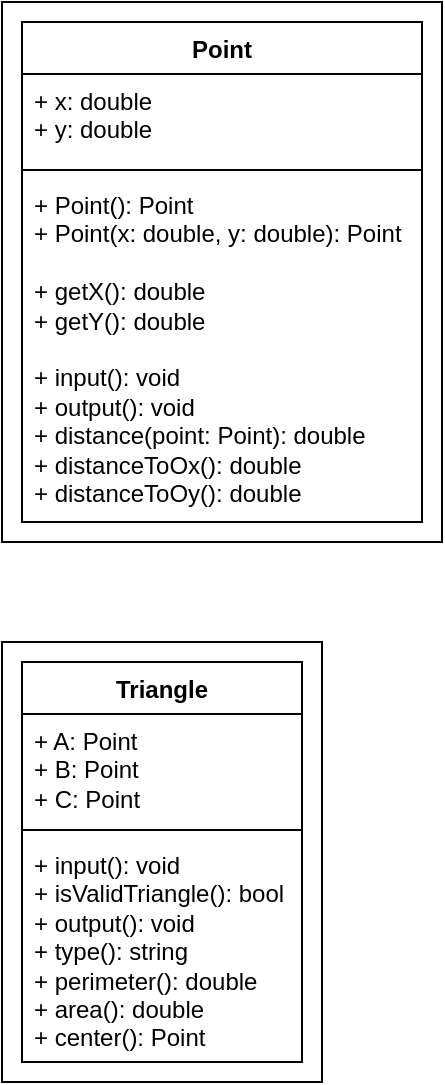 <mxfile version="24.7.7" pages="2">
  <diagram name="Ex2_Triangle" id="oyzXWK52f0JlwLLJVB0y">
    <mxGraphModel dx="302" dy="918" grid="1" gridSize="10" guides="1" tooltips="1" connect="1" arrows="1" fold="1" page="0" pageScale="1" pageWidth="850" pageHeight="1100" math="0" shadow="0">
      <root>
        <mxCell id="0" />
        <mxCell id="1" parent="0" />
        <mxCell id="XnaCu03kMr7z5BegtF6O-25" value="" style="group" vertex="1" connectable="0" parent="1">
          <mxGeometry x="150" y="310" width="160" height="220" as="geometry" />
        </mxCell>
        <mxCell id="XnaCu03kMr7z5BegtF6O-18" value="" style="rounded=0;whiteSpace=wrap;html=1;fillColor=none;" vertex="1" parent="XnaCu03kMr7z5BegtF6O-25">
          <mxGeometry width="160" height="220" as="geometry" />
        </mxCell>
        <mxCell id="XnaCu03kMr7z5BegtF6O-19" value="Triangle" style="swimlane;fontStyle=1;align=center;verticalAlign=top;childLayout=stackLayout;horizontal=1;startSize=26;horizontalStack=0;resizeParent=1;resizeParentMax=0;resizeLast=0;collapsible=1;marginBottom=0;whiteSpace=wrap;html=1;" vertex="1" parent="XnaCu03kMr7z5BegtF6O-25">
          <mxGeometry x="10" y="10" width="140" height="200" as="geometry" />
        </mxCell>
        <mxCell id="XnaCu03kMr7z5BegtF6O-20" value="+ A: Point&lt;div&gt;+ B: Point&lt;/div&gt;&lt;div&gt;+ C: Point&lt;/div&gt;" style="text;strokeColor=none;fillColor=none;align=left;verticalAlign=top;spacingLeft=4;spacingRight=4;overflow=hidden;rotatable=0;points=[[0,0.5],[1,0.5]];portConstraint=eastwest;whiteSpace=wrap;html=1;" vertex="1" parent="XnaCu03kMr7z5BegtF6O-19">
          <mxGeometry y="26" width="140" height="54" as="geometry" />
        </mxCell>
        <mxCell id="XnaCu03kMr7z5BegtF6O-21" value="" style="line;strokeWidth=1;fillColor=none;align=left;verticalAlign=middle;spacingTop=-1;spacingLeft=3;spacingRight=3;rotatable=0;labelPosition=right;points=[];portConstraint=eastwest;strokeColor=inherit;" vertex="1" parent="XnaCu03kMr7z5BegtF6O-19">
          <mxGeometry y="80" width="140" height="8" as="geometry" />
        </mxCell>
        <mxCell id="XnaCu03kMr7z5BegtF6O-22" value="&lt;div&gt;+ input(): void&lt;/div&gt;&lt;div&gt;+ isValidTriangle(): bool&lt;/div&gt;&lt;div&gt;+ output(): void&lt;/div&gt;&lt;div&gt;+ type(): string&lt;/div&gt;&lt;div&gt;+ perimeter(): double&lt;/div&gt;&lt;div&gt;+ area(): double&lt;/div&gt;&lt;div&gt;+ center(): Point&lt;/div&gt;" style="text;strokeColor=none;fillColor=none;align=left;verticalAlign=top;spacingLeft=4;spacingRight=4;overflow=hidden;rotatable=0;points=[[0,0.5],[1,0.5]];portConstraint=eastwest;whiteSpace=wrap;html=1;" vertex="1" parent="XnaCu03kMr7z5BegtF6O-19">
          <mxGeometry y="88" width="140" height="112" as="geometry" />
        </mxCell>
        <mxCell id="MtnGRKiRUojX5UHZUK15-1" value="" style="group" vertex="1" connectable="0" parent="1">
          <mxGeometry x="150" y="-10" width="220" height="270" as="geometry" />
        </mxCell>
        <mxCell id="XnaCu03kMr7z5BegtF6O-9" value="" style="rounded=0;whiteSpace=wrap;html=1;fillColor=none;" vertex="1" parent="MtnGRKiRUojX5UHZUK15-1">
          <mxGeometry width="220" height="270" as="geometry" />
        </mxCell>
        <mxCell id="XnaCu03kMr7z5BegtF6O-5" value="Point" style="swimlane;fontStyle=1;align=center;verticalAlign=top;childLayout=stackLayout;horizontal=1;startSize=26;horizontalStack=0;resizeParent=1;resizeParentMax=0;resizeLast=0;collapsible=1;marginBottom=0;whiteSpace=wrap;html=1;" vertex="1" parent="MtnGRKiRUojX5UHZUK15-1">
          <mxGeometry x="10" y="10" width="200" height="250" as="geometry" />
        </mxCell>
        <mxCell id="XnaCu03kMr7z5BegtF6O-6" value="+ x: double&lt;div&gt;+ y: double&lt;/div&gt;" style="text;strokeColor=none;fillColor=none;align=left;verticalAlign=top;spacingLeft=4;spacingRight=4;overflow=hidden;rotatable=0;points=[[0,0.5],[1,0.5]];portConstraint=eastwest;whiteSpace=wrap;html=1;" vertex="1" parent="XnaCu03kMr7z5BegtF6O-5">
          <mxGeometry y="26" width="200" height="44" as="geometry" />
        </mxCell>
        <mxCell id="XnaCu03kMr7z5BegtF6O-7" value="" style="line;strokeWidth=1;fillColor=none;align=left;verticalAlign=middle;spacingTop=-1;spacingLeft=3;spacingRight=3;rotatable=0;labelPosition=right;points=[];portConstraint=eastwest;strokeColor=inherit;" vertex="1" parent="XnaCu03kMr7z5BegtF6O-5">
          <mxGeometry y="70" width="200" height="8" as="geometry" />
        </mxCell>
        <mxCell id="XnaCu03kMr7z5BegtF6O-8" value="+ Point(): Point&lt;div&gt;+ Point(x: double, y: double): Point&lt;/div&gt;&lt;div&gt;&lt;br&gt;&lt;/div&gt;&lt;div&gt;+ getX(): double&lt;/div&gt;&lt;div&gt;+ getY(): double&lt;/div&gt;&lt;div&gt;&lt;br&gt;&lt;/div&gt;&lt;div&gt;+ input(): void&lt;/div&gt;&lt;div&gt;+ output(): void&lt;/div&gt;&lt;div&gt;+ distance(point: Point): double&lt;/div&gt;&lt;div&gt;+&amp;nbsp;&lt;span style=&quot;background-color: initial;&quot;&gt;distanceToOx(): double&lt;/span&gt;&lt;/div&gt;&lt;div&gt;&lt;span style=&quot;background-color: initial;&quot;&gt;+&amp;nbsp;&lt;/span&gt;&lt;span style=&quot;background-color: initial;&quot;&gt;distanceToOy(): double&lt;/span&gt;&lt;/div&gt;" style="text;strokeColor=none;fillColor=none;align=left;verticalAlign=top;spacingLeft=4;spacingRight=4;overflow=hidden;rotatable=0;points=[[0,0.5],[1,0.5]];portConstraint=eastwest;whiteSpace=wrap;html=1;" vertex="1" parent="XnaCu03kMr7z5BegtF6O-5">
          <mxGeometry y="78" width="200" height="172" as="geometry" />
        </mxCell>
      </root>
    </mxGraphModel>
  </diagram>
  <diagram id="NPgG1Dgcb46q9W4nAPOs" name="Ex3_LinkedListQueue ">
    <mxGraphModel dx="302" dy="918" grid="1" gridSize="10" guides="1" tooltips="1" connect="1" arrows="1" fold="1" page="0" pageScale="1" pageWidth="850" pageHeight="1100" math="0" shadow="0">
      <root>
        <mxCell id="0" />
        <mxCell id="1" parent="0" />
        <mxCell id="XgJvIqZEHtsm8HV0wVoD-2" value="" style="group" vertex="1" connectable="0" parent="1">
          <mxGeometry x="150" y="-10" width="190" height="200" as="geometry" />
        </mxCell>
        <mxCell id="myrrFzfkgvOB89NJChDJ-2" value="" style="rounded=0;whiteSpace=wrap;html=1;fillColor=none;" vertex="1" parent="XgJvIqZEHtsm8HV0wVoD-2">
          <mxGeometry width="190" height="200" as="geometry" />
        </mxCell>
        <mxCell id="myrrFzfkgvOB89NJChDJ-3" value="Node" style="swimlane;fontStyle=1;align=center;verticalAlign=top;childLayout=stackLayout;horizontal=1;startSize=26;horizontalStack=0;resizeParent=1;resizeParentMax=0;resizeLast=0;collapsible=1;marginBottom=0;whiteSpace=wrap;html=1;" vertex="1" parent="XgJvIqZEHtsm8HV0wVoD-2">
          <mxGeometry x="10" y="10" width="170" height="180" as="geometry" />
        </mxCell>
        <mxCell id="myrrFzfkgvOB89NJChDJ-4" value="+ key: int&lt;div&gt;+ next: Node*&lt;/div&gt;" style="text;strokeColor=none;fillColor=none;align=left;verticalAlign=top;spacingLeft=4;spacingRight=4;overflow=hidden;rotatable=0;points=[[0,0.5],[1,0.5]];portConstraint=eastwest;whiteSpace=wrap;html=1;" vertex="1" parent="myrrFzfkgvOB89NJChDJ-3">
          <mxGeometry y="26" width="170" height="44" as="geometry" />
        </mxCell>
        <mxCell id="myrrFzfkgvOB89NJChDJ-5" value="" style="line;strokeWidth=1;fillColor=none;align=left;verticalAlign=middle;spacingTop=-1;spacingLeft=3;spacingRight=3;rotatable=0;labelPosition=right;points=[];portConstraint=eastwest;strokeColor=inherit;" vertex="1" parent="myrrFzfkgvOB89NJChDJ-3">
          <mxGeometry y="70" width="170" height="8" as="geometry" />
        </mxCell>
        <mxCell id="myrrFzfkgvOB89NJChDJ-6" value="+ Node(data: int): Node&lt;div&gt;&lt;br&gt;&lt;/div&gt;&lt;div&gt;+ setNext(node: Node*): void&lt;/div&gt;&lt;div&gt;&lt;br&gt;&lt;/div&gt;&lt;div&gt;+ getKey(): int&lt;/div&gt;&lt;div&gt;+ getNext(): Node*&lt;/div&gt;" style="text;strokeColor=none;fillColor=none;align=left;verticalAlign=top;spacingLeft=4;spacingRight=4;overflow=hidden;rotatable=0;points=[[0,0.5],[1,0.5]];portConstraint=eastwest;whiteSpace=wrap;html=1;" vertex="1" parent="myrrFzfkgvOB89NJChDJ-3">
          <mxGeometry y="78" width="170" height="102" as="geometry" />
        </mxCell>
        <mxCell id="XgJvIqZEHtsm8HV0wVoD-9" value="" style="group" vertex="1" connectable="0" parent="1">
          <mxGeometry x="150" y="230" width="160" height="270" as="geometry" />
        </mxCell>
        <mxCell id="XgJvIqZEHtsm8HV0wVoD-4" value="" style="rounded=0;whiteSpace=wrap;html=1;fillColor=none;" vertex="1" parent="XgJvIqZEHtsm8HV0wVoD-9">
          <mxGeometry width="160" height="270" as="geometry" />
        </mxCell>
        <mxCell id="XgJvIqZEHtsm8HV0wVoD-5" value="LinkedListQueue&amp;nbsp;" style="swimlane;fontStyle=1;align=center;verticalAlign=top;childLayout=stackLayout;horizontal=1;startSize=26;horizontalStack=0;resizeParent=1;resizeParentMax=0;resizeLast=0;collapsible=1;marginBottom=0;whiteSpace=wrap;html=1;" vertex="1" parent="XgJvIqZEHtsm8HV0wVoD-9">
          <mxGeometry x="10" y="10" width="140" height="250" as="geometry" />
        </mxCell>
        <mxCell id="XgJvIqZEHtsm8HV0wVoD-6" value="+ head: Node*&lt;div&gt;+ tail: Node*&lt;/div&gt;&lt;div&gt;+ capacity: int&lt;/div&gt;&lt;div&gt;+ num: int&lt;/div&gt;" style="text;strokeColor=none;fillColor=none;align=left;verticalAlign=top;spacingLeft=4;spacingRight=4;overflow=hidden;rotatable=0;points=[[0,0.5],[1,0.5]];portConstraint=eastwest;whiteSpace=wrap;html=1;" vertex="1" parent="XgJvIqZEHtsm8HV0wVoD-5">
          <mxGeometry y="26" width="140" height="74" as="geometry" />
        </mxCell>
        <mxCell id="XgJvIqZEHtsm8HV0wVoD-7" value="" style="line;strokeWidth=1;fillColor=none;align=left;verticalAlign=middle;spacingTop=-1;spacingLeft=3;spacingRight=3;rotatable=0;labelPosition=right;points=[];portConstraint=eastwest;strokeColor=inherit;" vertex="1" parent="XgJvIqZEHtsm8HV0wVoD-5">
          <mxGeometry y="100" width="140" height="8" as="geometry" />
        </mxCell>
        <mxCell id="XgJvIqZEHtsm8HV0wVoD-8" value="+ init(capacity): void&lt;div&gt;+ enqueue (int x): void&lt;/div&gt;&lt;div&gt;+ dequeue(): int&lt;/div&gt;&lt;div&gt;+ peek(): int&lt;/div&gt;&lt;div&gt;+ isEmpty(): bool&lt;/div&gt;&lt;div&gt;+ isFull(): bool&lt;/div&gt;&lt;div&gt;+ clear(): void&lt;/div&gt;&lt;div&gt;+ output(): void&lt;/div&gt;&lt;div&gt;+ status(): void&lt;/div&gt;" style="text;strokeColor=none;fillColor=none;align=left;verticalAlign=top;spacingLeft=4;spacingRight=4;overflow=hidden;rotatable=0;points=[[0,0.5],[1,0.5]];portConstraint=eastwest;whiteSpace=wrap;html=1;" vertex="1" parent="XgJvIqZEHtsm8HV0wVoD-5">
          <mxGeometry y="108" width="140" height="142" as="geometry" />
        </mxCell>
      </root>
    </mxGraphModel>
  </diagram>
</mxfile>

